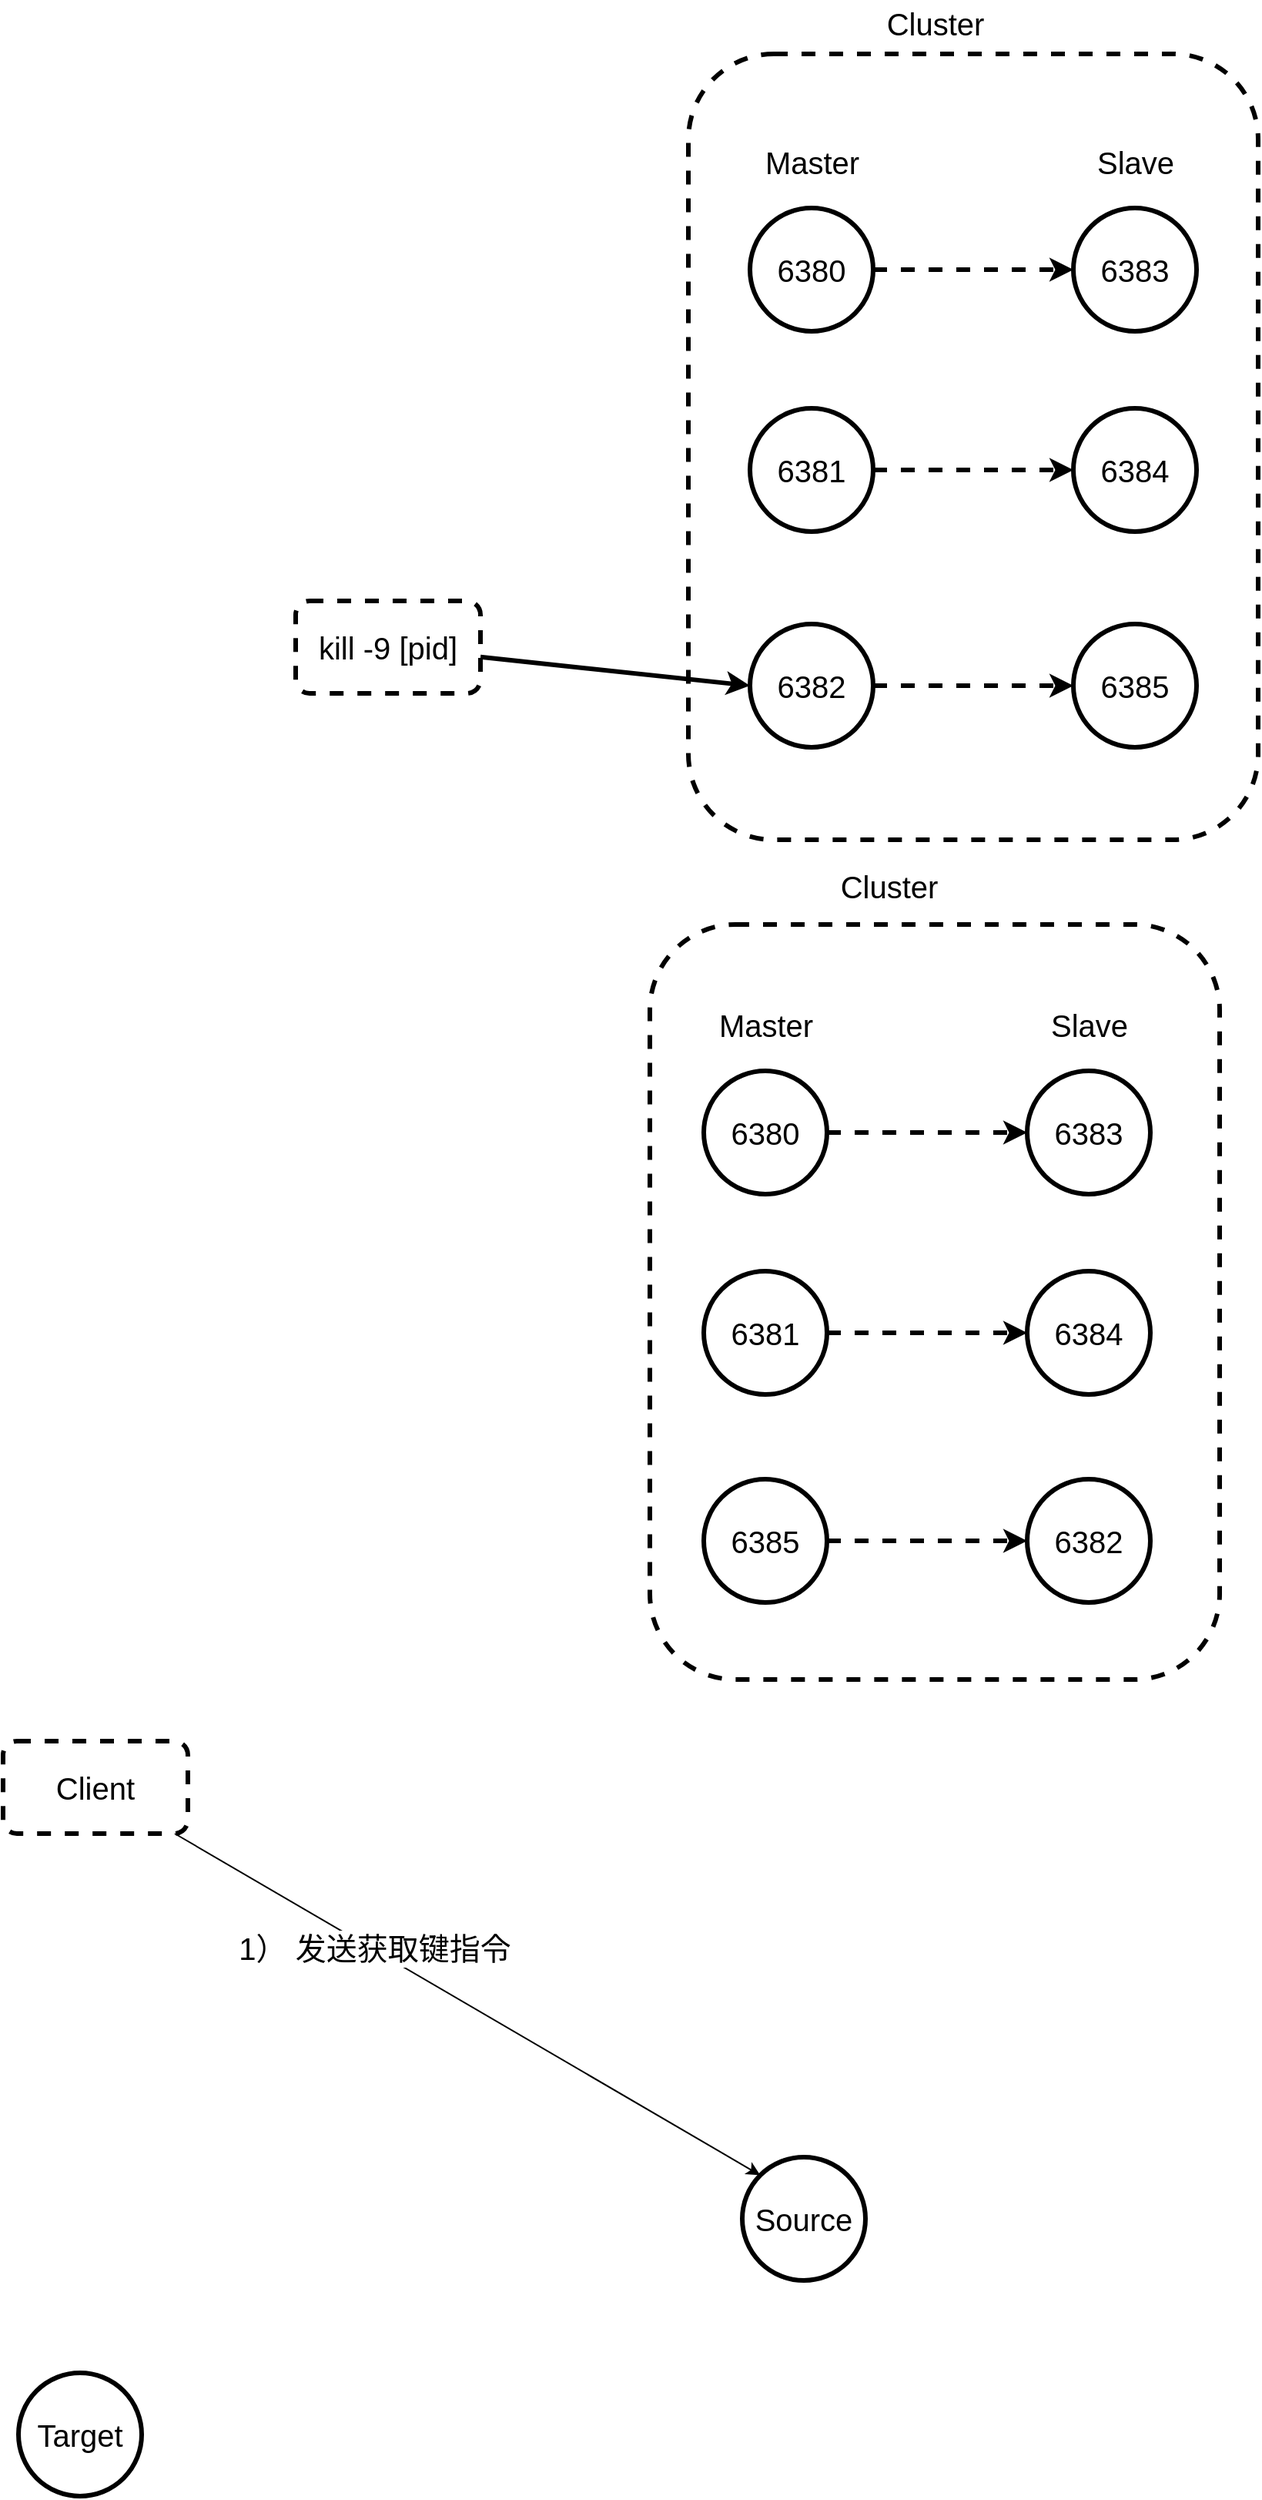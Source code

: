 <mxfile version="14.5.8" type="github">
  <diagram id="bYSIKk4CITU95tdtC6iZ" name="Page-1">
    <mxGraphModel dx="1950" dy="868" grid="1" gridSize="10" guides="1" tooltips="1" connect="1" arrows="1" fold="1" page="0" pageScale="1" pageWidth="850" pageHeight="1100" math="0" shadow="0">
      <root>
        <mxCell id="0" />
        <mxCell id="1" parent="0" />
        <mxCell id="r_yr8EwMQefD73mAA2em-16" value="" style="rounded=1;whiteSpace=wrap;html=1;strokeWidth=3;fontSize=20;dashed=1;" parent="1" vertex="1">
          <mxGeometry x="425" y="125" width="370" height="510" as="geometry" />
        </mxCell>
        <mxCell id="r_yr8EwMQefD73mAA2em-13" style="edgeStyle=orthogonalEdgeStyle;rounded=0;orthogonalLoop=1;jettySize=auto;html=1;exitX=1;exitY=0.5;exitDx=0;exitDy=0;strokeWidth=3;fontSize=20;dashed=1;" parent="1" source="r_yr8EwMQefD73mAA2em-1" target="r_yr8EwMQefD73mAA2em-4" edge="1">
          <mxGeometry relative="1" as="geometry" />
        </mxCell>
        <mxCell id="r_yr8EwMQefD73mAA2em-1" value="6380" style="ellipse;whiteSpace=wrap;html=1;aspect=fixed;fontSize=20;strokeWidth=3;" parent="1" vertex="1">
          <mxGeometry x="465" y="225" width="80" height="80" as="geometry" />
        </mxCell>
        <mxCell id="r_yr8EwMQefD73mAA2em-14" style="edgeStyle=orthogonalEdgeStyle;rounded=0;orthogonalLoop=1;jettySize=auto;html=1;exitX=1;exitY=0.5;exitDx=0;exitDy=0;entryX=0;entryY=0.5;entryDx=0;entryDy=0;dashed=1;strokeWidth=3;fontSize=20;" parent="1" source="r_yr8EwMQefD73mAA2em-2" target="r_yr8EwMQefD73mAA2em-5" edge="1">
          <mxGeometry relative="1" as="geometry" />
        </mxCell>
        <mxCell id="r_yr8EwMQefD73mAA2em-2" value="6381" style="ellipse;whiteSpace=wrap;html=1;aspect=fixed;fontSize=20;strokeWidth=3;" parent="1" vertex="1">
          <mxGeometry x="465" y="355" width="80" height="80" as="geometry" />
        </mxCell>
        <mxCell id="r_yr8EwMQefD73mAA2em-15" style="edgeStyle=orthogonalEdgeStyle;rounded=0;orthogonalLoop=1;jettySize=auto;html=1;exitX=1;exitY=0.5;exitDx=0;exitDy=0;dashed=1;strokeWidth=3;fontSize=20;" parent="1" source="r_yr8EwMQefD73mAA2em-3" target="r_yr8EwMQefD73mAA2em-6" edge="1">
          <mxGeometry relative="1" as="geometry" />
        </mxCell>
        <mxCell id="r_yr8EwMQefD73mAA2em-3" value="6382" style="ellipse;whiteSpace=wrap;html=1;aspect=fixed;fontSize=20;strokeWidth=3;" parent="1" vertex="1">
          <mxGeometry x="465" y="495" width="80" height="80" as="geometry" />
        </mxCell>
        <mxCell id="r_yr8EwMQefD73mAA2em-4" value="6383" style="ellipse;whiteSpace=wrap;html=1;aspect=fixed;fontSize=20;strokeWidth=3;" parent="1" vertex="1">
          <mxGeometry x="675" y="225" width="80" height="80" as="geometry" />
        </mxCell>
        <mxCell id="r_yr8EwMQefD73mAA2em-5" value="6384" style="ellipse;whiteSpace=wrap;html=1;aspect=fixed;fontSize=20;strokeWidth=3;" parent="1" vertex="1">
          <mxGeometry x="675" y="355" width="80" height="80" as="geometry" />
        </mxCell>
        <mxCell id="r_yr8EwMQefD73mAA2em-6" value="6385" style="ellipse;whiteSpace=wrap;html=1;aspect=fixed;fontSize=20;strokeWidth=3;" parent="1" vertex="1">
          <mxGeometry x="675" y="495" width="80" height="80" as="geometry" />
        </mxCell>
        <mxCell id="r_yr8EwMQefD73mAA2em-11" value="Master" style="text;html=1;align=center;verticalAlign=middle;resizable=0;points=[];autosize=1;strokeColor=none;fontSize=20;strokeWidth=3;" parent="1" vertex="1">
          <mxGeometry x="465" y="180" width="80" height="30" as="geometry" />
        </mxCell>
        <mxCell id="r_yr8EwMQefD73mAA2em-12" value="Slave" style="text;html=1;align=center;verticalAlign=middle;resizable=0;points=[];autosize=1;strokeColor=none;fontSize=20;strokeWidth=3;" parent="1" vertex="1">
          <mxGeometry x="680" y="180" width="70" height="30" as="geometry" />
        </mxCell>
        <mxCell id="r_yr8EwMQefD73mAA2em-17" value="Cluster" style="text;html=1;align=center;verticalAlign=middle;resizable=0;points=[];autosize=1;strokeColor=none;fontSize=20;" parent="1" vertex="1">
          <mxGeometry x="545" y="90" width="80" height="30" as="geometry" />
        </mxCell>
        <mxCell id="r_yr8EwMQefD73mAA2em-19" style="rounded=0;orthogonalLoop=1;jettySize=auto;html=1;entryX=0;entryY=0.5;entryDx=0;entryDy=0;strokeWidth=3;fontSize=20;" parent="1" source="r_yr8EwMQefD73mAA2em-18" target="r_yr8EwMQefD73mAA2em-3" edge="1">
          <mxGeometry relative="1" as="geometry" />
        </mxCell>
        <mxCell id="r_yr8EwMQefD73mAA2em-18" value="kill -9 [pid]" style="rounded=1;whiteSpace=wrap;html=1;dashed=1;strokeWidth=3;fontSize=20;" parent="1" vertex="1">
          <mxGeometry x="170" y="480" width="120" height="60" as="geometry" />
        </mxCell>
        <mxCell id="r_yr8EwMQefD73mAA2em-20" value="" style="rounded=1;whiteSpace=wrap;html=1;strokeWidth=3;fontSize=20;dashed=1;" parent="1" vertex="1">
          <mxGeometry x="400" y="690" width="370" height="490" as="geometry" />
        </mxCell>
        <mxCell id="r_yr8EwMQefD73mAA2em-21" style="edgeStyle=orthogonalEdgeStyle;rounded=0;orthogonalLoop=1;jettySize=auto;html=1;exitX=1;exitY=0.5;exitDx=0;exitDy=0;strokeWidth=3;fontSize=20;dashed=1;" parent="1" source="r_yr8EwMQefD73mAA2em-22" target="r_yr8EwMQefD73mAA2em-27" edge="1">
          <mxGeometry relative="1" as="geometry" />
        </mxCell>
        <mxCell id="r_yr8EwMQefD73mAA2em-22" value="6380" style="ellipse;whiteSpace=wrap;html=1;aspect=fixed;fontSize=20;strokeWidth=3;" parent="1" vertex="1">
          <mxGeometry x="435" y="785" width="80" height="80" as="geometry" />
        </mxCell>
        <mxCell id="r_yr8EwMQefD73mAA2em-23" style="edgeStyle=orthogonalEdgeStyle;rounded=0;orthogonalLoop=1;jettySize=auto;html=1;exitX=1;exitY=0.5;exitDx=0;exitDy=0;entryX=0;entryY=0.5;entryDx=0;entryDy=0;dashed=1;strokeWidth=3;fontSize=20;" parent="1" source="r_yr8EwMQefD73mAA2em-24" target="r_yr8EwMQefD73mAA2em-28" edge="1">
          <mxGeometry relative="1" as="geometry" />
        </mxCell>
        <mxCell id="r_yr8EwMQefD73mAA2em-24" value="6381" style="ellipse;whiteSpace=wrap;html=1;aspect=fixed;fontSize=20;strokeWidth=3;" parent="1" vertex="1">
          <mxGeometry x="435" y="915" width="80" height="80" as="geometry" />
        </mxCell>
        <mxCell id="r_yr8EwMQefD73mAA2em-26" value="&lt;font color=&quot;#000000&quot;&gt;6382&lt;/font&gt;" style="ellipse;whiteSpace=wrap;html=1;aspect=fixed;fontSize=20;strokeWidth=3;fontColor=#FF3333;" parent="1" vertex="1">
          <mxGeometry x="645" y="1050" width="80" height="80" as="geometry" />
        </mxCell>
        <mxCell id="r_yr8EwMQefD73mAA2em-27" value="6383" style="ellipse;whiteSpace=wrap;html=1;aspect=fixed;fontSize=20;strokeWidth=3;" parent="1" vertex="1">
          <mxGeometry x="645" y="785" width="80" height="80" as="geometry" />
        </mxCell>
        <mxCell id="r_yr8EwMQefD73mAA2em-28" value="6384" style="ellipse;whiteSpace=wrap;html=1;aspect=fixed;fontSize=20;strokeWidth=3;" parent="1" vertex="1">
          <mxGeometry x="645" y="915" width="80" height="80" as="geometry" />
        </mxCell>
        <mxCell id="r_yr8EwMQefD73mAA2em-36" style="edgeStyle=none;rounded=0;orthogonalLoop=1;jettySize=auto;html=1;exitX=1;exitY=0.5;exitDx=0;exitDy=0;strokeWidth=3;fontSize=20;fontColor=#FF3333;dashed=1;" parent="1" source="r_yr8EwMQefD73mAA2em-29" target="r_yr8EwMQefD73mAA2em-26" edge="1">
          <mxGeometry relative="1" as="geometry" />
        </mxCell>
        <mxCell id="r_yr8EwMQefD73mAA2em-29" value="6385" style="ellipse;whiteSpace=wrap;html=1;aspect=fixed;fontSize=20;strokeWidth=3;" parent="1" vertex="1">
          <mxGeometry x="435" y="1050" width="80" height="80" as="geometry" />
        </mxCell>
        <mxCell id="r_yr8EwMQefD73mAA2em-30" value="Master" style="text;html=1;align=center;verticalAlign=middle;resizable=0;points=[];autosize=1;strokeColor=none;fontSize=20;strokeWidth=3;" parent="1" vertex="1">
          <mxGeometry x="435" y="740" width="80" height="30" as="geometry" />
        </mxCell>
        <mxCell id="r_yr8EwMQefD73mAA2em-31" value="Slave" style="text;html=1;align=center;verticalAlign=middle;resizable=0;points=[];autosize=1;strokeColor=none;fontSize=20;strokeWidth=3;" parent="1" vertex="1">
          <mxGeometry x="650" y="740" width="70" height="30" as="geometry" />
        </mxCell>
        <mxCell id="r_yr8EwMQefD73mAA2em-32" value="Cluster" style="text;html=1;align=center;verticalAlign=middle;resizable=0;points=[];autosize=1;strokeColor=none;fontSize=20;" parent="1" vertex="1">
          <mxGeometry x="515" y="650" width="80" height="30" as="geometry" />
        </mxCell>
        <mxCell id="e8qDvQDFmzKo-6BIwaoy-4" style="rounded=0;orthogonalLoop=1;jettySize=auto;html=1;entryX=0;entryY=0;entryDx=0;entryDy=0;fontSize=20;" edge="1" parent="1" source="e8qDvQDFmzKo-6BIwaoy-1" target="e8qDvQDFmzKo-6BIwaoy-2">
          <mxGeometry relative="1" as="geometry" />
        </mxCell>
        <mxCell id="e8qDvQDFmzKo-6BIwaoy-5" value="1） 发送获取键指令" style="edgeLabel;align=center;verticalAlign=middle;resizable=0;points=[];fontSize=20;rotation=0;labelBorderColor=none;html=1;horizontal=1;" vertex="1" connectable="0" parent="e8qDvQDFmzKo-6BIwaoy-4">
          <mxGeometry x="-0.323" y="1" relative="1" as="geometry">
            <mxPoint as="offset" />
          </mxGeometry>
        </mxCell>
        <mxCell id="e8qDvQDFmzKo-6BIwaoy-1" value="Client" style="rounded=1;whiteSpace=wrap;html=1;strokeWidth=3;fontSize=20;dashed=1;" vertex="1" parent="1">
          <mxGeometry x="-20" y="1220" width="120" height="60" as="geometry" />
        </mxCell>
        <mxCell id="e8qDvQDFmzKo-6BIwaoy-2" value="Source" style="ellipse;whiteSpace=wrap;html=1;aspect=fixed;strokeWidth=3;fontSize=20;" vertex="1" parent="1">
          <mxGeometry x="460" y="1490" width="80" height="80" as="geometry" />
        </mxCell>
        <mxCell id="e8qDvQDFmzKo-6BIwaoy-3" value="Target" style="ellipse;whiteSpace=wrap;html=1;aspect=fixed;strokeWidth=3;fontSize=20;" vertex="1" parent="1">
          <mxGeometry x="-10" y="1630" width="80" height="80" as="geometry" />
        </mxCell>
      </root>
    </mxGraphModel>
  </diagram>
</mxfile>
